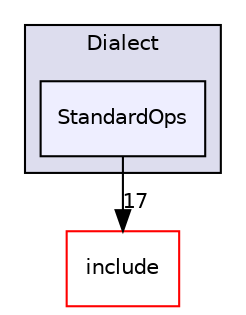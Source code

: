 digraph "lib/Dialect/StandardOps" {
  bgcolor=transparent;
  compound=true
  node [ fontsize="10", fontname="Helvetica"];
  edge [ labelfontsize="10", labelfontname="Helvetica"];
  subgraph clusterdir_1a25ec519b6c1121408b67cc33ce3f15 {
    graph [ bgcolor="#ddddee", pencolor="black", label="Dialect" fontname="Helvetica", fontsize="10", URL="dir_1a25ec519b6c1121408b67cc33ce3f15.html"]
  dir_c8c4872ad4f57b8929877fcf6c3f44bb [shape=box, label="StandardOps", style="filled", fillcolor="#eeeeff", pencolor="black", URL="dir_c8c4872ad4f57b8929877fcf6c3f44bb.html"];
  }
  dir_d44c64559bbebec7f509842c48db8b23 [shape=box label="include" color="red" URL="dir_d44c64559bbebec7f509842c48db8b23.html"];
  dir_c8c4872ad4f57b8929877fcf6c3f44bb->dir_d44c64559bbebec7f509842c48db8b23 [headlabel="17", labeldistance=1.5 headhref="dir_000079_000000.html"];
}

